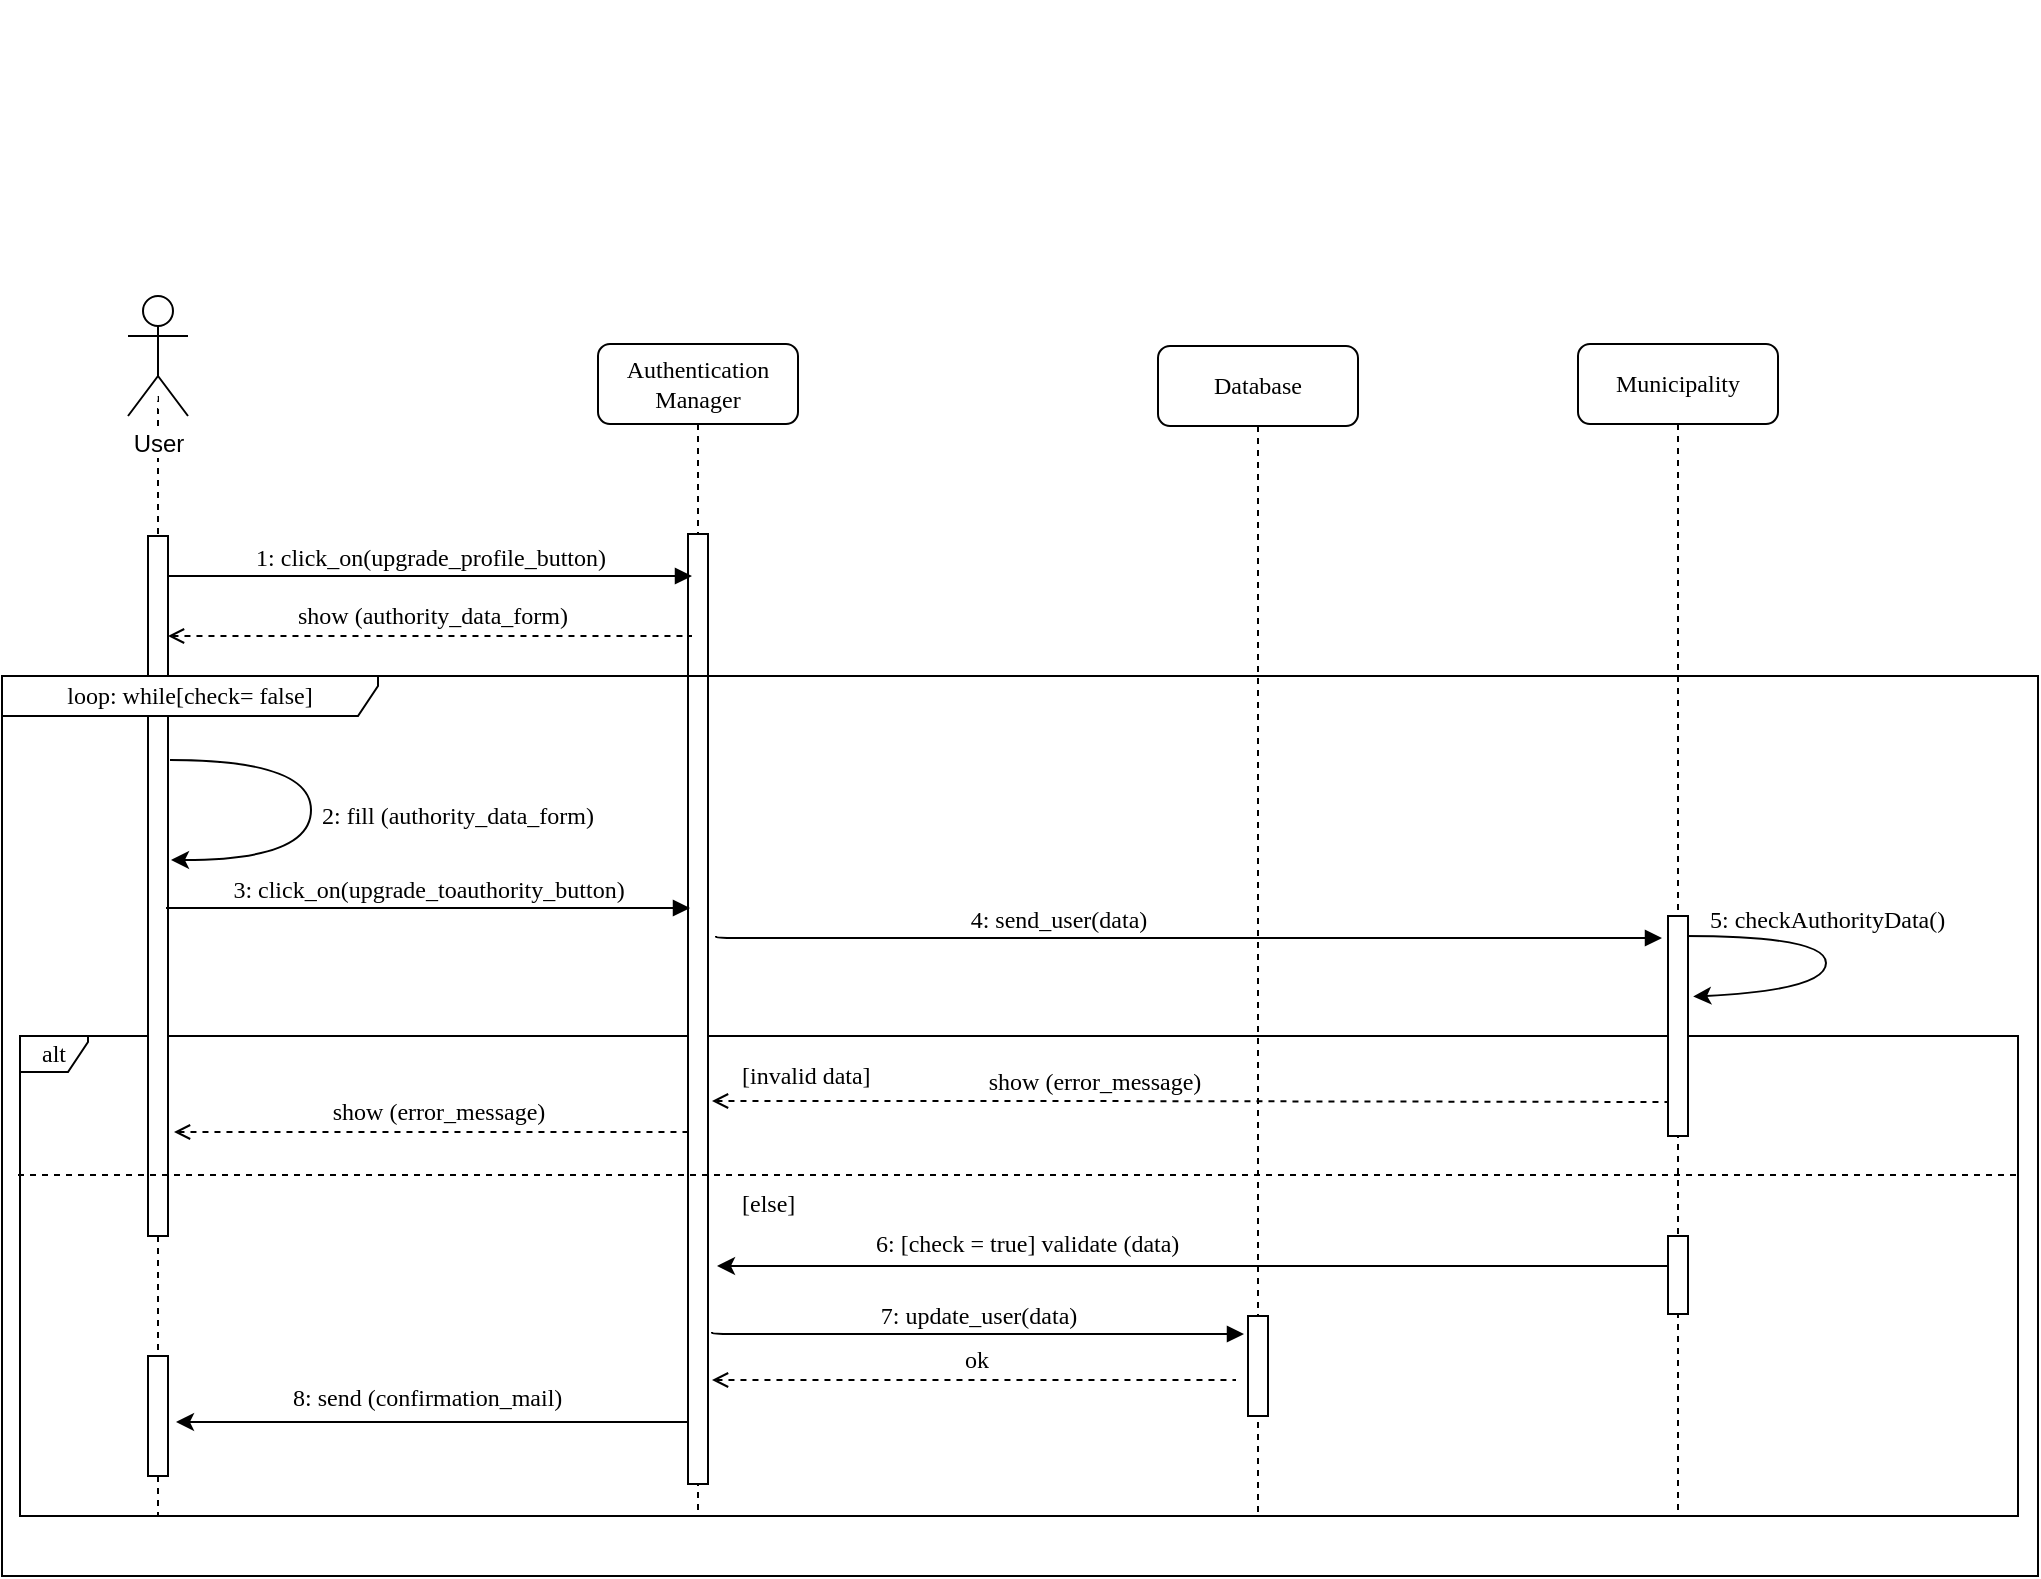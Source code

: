 <mxfile type="device" version="12.1.4" pages="1"><diagram id="13e1069c-82ec-6db2-03f1-153e76fe0fe0" name="Page-1"><mxGraphModel shadow="0" math="0" background="#ffffff" pageHeight="850" pageWidth="1100" pageScale="1" page="1" fold="1" arrows="1" connect="1" tooltips="1" guides="1" gridSize="10" dy="1371" dx="1024" grid="1"><root><mxCell id="0"/><mxCell id="1" parent="0"/><mxCell id="45o1ah1FTxN9ZP7xYf2N-52" value="&lt;font color=&quot;#000000&quot;&gt;alt&lt;/font&gt;" parent="1" style="shape=umlFrame;whiteSpace=wrap;html=1;labelBackgroundColor=none;fontFamily=Verdana;fontColor=#FFFFFF;width=34;height=18;" vertex="1"><mxGeometry as="geometry" height="240" width="999" y="470" x="81"/></mxCell><mxCell id="45o1ah1FTxN9ZP7xYf2N-80" value="" parent="1" style="endArrow=classic;html=1;fontFamily=Verdana;fontColor=#FFFFFF;" edge="1"><mxGeometry as="geometry" height="50" width="50" relative="1"><mxPoint as="sourcePoint" y="585" x="911"/><mxPoint as="targetPoint" y="585" x="429.5"/></mxGeometry></mxCell><mxCell id="45o1ah1FTxN9ZP7xYf2N-81" value="&lt;font color=&quot;#000000&quot;&gt;6: [check = true] validate (data)&lt;/font&gt;xt" parent="45o1ah1FTxN9ZP7xYf2N-80" style="text;html=1;resizable=0;points=[];align=center;verticalAlign=middle;labelBackgroundColor=none;fontFamily=Verdana;fontColor=#FFFFFF;" vertex="1" connectable="0"><mxGeometry as="geometry" relative="1" y="-3" x="-0.223"><mxPoint as="offset" y="-8" x="-135"/></mxGeometry></mxCell><mxCell id="45o1ah1FTxN9ZP7xYf2N-77" value="" parent="1" style="endArrow=none;dashed=1;html=1;fontColor=#FFFFFF;startArrow=open;startFill=0;" edge="1"><mxGeometry as="geometry" height="50" width="50" relative="1"><mxPoint as="sourcePoint" y="502.5" x="427"/><mxPoint as="targetPoint" y="503" x="910"/><Array as="points"><mxPoint y="502.5" x="597"/></Array></mxGeometry></mxCell><mxCell id="45o1ah1FTxN9ZP7xYf2N-78" value="&lt;font color=&quot;#000000&quot;&gt;show (error_message)&lt;/font&gt;" parent="45o1ah1FTxN9ZP7xYf2N-77" style="text;html=1;resizable=0;points=[];align=center;verticalAlign=middle;labelBackgroundColor=#ffffff;fontColor=#FFFFFF;fontFamily=Verdana;" vertex="1" connectable="0"><mxGeometry as="geometry" relative="1" y="58" x="0.45"><mxPoint as="offset" y="48" x="-159"/></mxGeometry></mxCell><mxCell id="45o1ah1FTxN9ZP7xYf2N-56" value="" parent="1" style="endArrow=none;dashed=1;html=1;fontColor=#FFFFFF;startArrow=open;startFill=0;" edge="1"><mxGeometry as="geometry" height="50" width="50" relative="1"><mxPoint as="sourcePoint" y="518" x="158"/><mxPoint as="targetPoint" y="518" x="420"/><Array as="points"><mxPoint y="518" x="328"/></Array></mxGeometry></mxCell><mxCell id="45o1ah1FTxN9ZP7xYf2N-57" value="&lt;font color=&quot;#000000&quot;&gt;show (error_message)&lt;/font&gt;" parent="45o1ah1FTxN9ZP7xYf2N-56" style="text;html=1;resizable=0;points=[];align=center;verticalAlign=middle;labelBackgroundColor=#ffffff;fontColor=#FFFFFF;fontFamily=Verdana;" vertex="1" connectable="0"><mxGeometry as="geometry" relative="1" y="58" x="0.45"><mxPoint as="offset" y="48" x="-58"/></mxGeometry></mxCell><mxCell id="45o1ah1FTxN9ZP7xYf2N-29" value="" parent="1" style="endArrow=classic;html=1;fontFamily=Verdana;fontColor=#FFFFFF;" edge="1"><mxGeometry as="geometry" height="50" width="50" relative="1"><mxPoint as="sourcePoint" y="663" x="422"/><mxPoint as="targetPoint" y="663" x="159"/></mxGeometry></mxCell><mxCell id="45o1ah1FTxN9ZP7xYf2N-30" value="&lt;font color=&quot;#000000&quot;&gt;8: send (confirmation_mail)&lt;/font&gt;t" parent="45o1ah1FTxN9ZP7xYf2N-29" style="text;html=1;resizable=0;points=[];align=center;verticalAlign=middle;labelBackgroundColor=none;fontFamily=Verdana;fontColor=#FFFFFF;" vertex="1" connectable="0"><mxGeometry as="geometry" relative="1" y="-3" x="-0.223"><mxPoint as="offset" y="-9" x="-34"/></mxGeometry></mxCell><mxCell id="7baba1c4bc27f4b0-2" value="Authentication Manager" parent="1" style="shape=umlLifeline;perimeter=lifelinePerimeter;whiteSpace=wrap;html=1;container=1;collapsible=0;recursiveResize=0;outlineConnect=0;rounded=1;shadow=0;comic=0;labelBackgroundColor=none;strokeColor=#000000;strokeWidth=1;fillColor=#FFFFFF;fontFamily=Verdana;fontSize=12;fontColor=#000000;align=center;" vertex="1"><mxGeometry as="geometry" height="586" width="100" y="124" x="370"/></mxCell><mxCell id="7baba1c4bc27f4b0-10" value="" parent="7baba1c4bc27f4b0-2" style="html=1;points=[];perimeter=orthogonalPerimeter;rounded=0;shadow=0;comic=0;labelBackgroundColor=none;strokeColor=#000000;strokeWidth=1;fillColor=#FFFFFF;fontFamily=Verdana;fontSize=12;fontColor=#000000;align=center;" vertex="1"><mxGeometry as="geometry" height="475" width="10" y="95" x="45"/></mxCell><mxCell id="7baba1c4bc27f4b0-3" value="Database" parent="1" style="shape=umlLifeline;perimeter=lifelinePerimeter;whiteSpace=wrap;html=1;container=1;collapsible=0;recursiveResize=0;outlineConnect=0;rounded=1;shadow=0;comic=0;labelBackgroundColor=none;strokeColor=#000000;strokeWidth=1;fillColor=#FFFFFF;fontFamily=Verdana;fontSize=12;fontColor=#000000;align=center;" vertex="1"><mxGeometry as="geometry" height="585" width="100" y="125" x="650"/></mxCell><mxCell id="7baba1c4bc27f4b0-13" value="" parent="7baba1c4bc27f4b0-3" style="html=1;points=[];perimeter=orthogonalPerimeter;rounded=0;shadow=0;comic=0;labelBackgroundColor=none;strokeColor=#000000;strokeWidth=1;fillColor=#FFFFFF;fontFamily=Verdana;fontSize=12;fontColor=#000000;align=center;" vertex="1"><mxGeometry as="geometry" height="50" width="10" y="485" x="45"/></mxCell><mxCell id="7baba1c4bc27f4b0-8" value=":Object" parent="1" style="shape=umlLifeline;perimeter=lifelinePerimeter;whiteSpace=wrap;html=1;container=1;collapsible=0;recursiveResize=0;outlineConnect=0;rounded=1;shadow=0;comic=0;labelBackgroundColor=none;strokeColor=#000000;strokeWidth=1;fillColor=#FFFFFF;fontFamily=Verdana;fontSize=12;fontColor=#FFFFFF;align=center;size=0;" vertex="1"><mxGeometry as="geometry" height="560" width="100" y="150" x="100"/></mxCell><mxCell id="7baba1c4bc27f4b0-9" value="" parent="7baba1c4bc27f4b0-8" style="html=1;points=[];perimeter=orthogonalPerimeter;rounded=0;shadow=0;comic=0;labelBackgroundColor=none;strokeColor=#000000;strokeWidth=1;fillColor=#FFFFFF;fontFamily=Verdana;fontSize=12;fontColor=#000000;align=center;" vertex="1"><mxGeometry as="geometry" height="350" width="10" y="70" x="45"/></mxCell><mxCell id="45o1ah1FTxN9ZP7xYf2N-1" value="User" parent="7baba1c4bc27f4b0-8" style="shape=umlActor;verticalLabelPosition=bottom;labelBackgroundColor=#ffffff;verticalAlign=top;html=1;outlineConnect=0;" vertex="1"><mxGeometry as="geometry" height="60" width="30" y="-50" x="35"/></mxCell><mxCell id="45o1ah1FTxN9ZP7xYf2N-64" value="" parent="7baba1c4bc27f4b0-8" style="html=1;points=[];perimeter=orthogonalPerimeter;rounded=0;shadow=0;comic=0;labelBackgroundColor=none;strokeColor=#000000;strokeWidth=1;fillColor=#FFFFFF;fontFamily=Verdana;fontSize=12;fontColor=#000000;align=center;" vertex="1"><mxGeometry as="geometry" height="60" width="10" y="480" x="45"/></mxCell><mxCell id="45o1ah1FTxN9ZP7xYf2N-7" value="Text" parent="1" style="text;html=1;resizable=0;points=[];autosize=1;align=left;verticalAlign=top;spacingTop=-4;fontColor=#FFFFFF;" vertex="1"><mxGeometry as="geometry" height="20" width="40" y="104" x="167"/></mxCell><mxCell id="45o1ah1FTxN9ZP7xYf2N-16" value="" parent="1" style="endArrow=classic;html=1;fontColor=#FFFFFF;curved=1;" edge="1"><mxGeometry as="geometry" height="50" width="50" relative="1"><mxPoint as="sourcePoint" y="332" x="156"/><mxPoint as="targetPoint" y="382" x="156.5"/><Array as="points"><mxPoint y="332" x="226.5"/><mxPoint y="382" x="226.5"/></Array></mxGeometry></mxCell><mxCell id="45o1ah1FTxN9ZP7xYf2N-17" value="&lt;font color=&quot;#000000&quot;&gt;2&lt;/font&gt;&lt;font color=&quot;#000000&quot;&gt;: fill (authority_data_form)&lt;/font&gt;" parent="1" style="text;html=1;resizable=0;points=[];autosize=1;align=left;verticalAlign=top;spacingTop=-4;fontColor=#FFFFFF;fontFamily=Verdana;" vertex="1"><mxGeometry as="geometry" height="20" width="190" y="350" x="230"/></mxCell><mxCell id="45o1ah1FTxN9ZP7xYf2N-20" value="" parent="1" style="endArrow=classic;html=1;fontColor=#FFFFFF;curved=1;entryX=1.26;entryY=0.366;entryDx=0;entryDy=0;entryPerimeter=0;" edge="1" target="45o1ah1FTxN9ZP7xYf2N-71"><mxGeometry as="geometry" height="50" width="50" relative="1"><mxPoint as="sourcePoint" y="420" x="913.5"/><mxPoint as="targetPoint" y="470" x="914"/><Array as="points"><mxPoint y="420" x="984"/><mxPoint y="447" x="984"/></Array></mxGeometry></mxCell><mxCell id="45o1ah1FTxN9ZP7xYf2N-40" value="Text" parent="1" style="text;html=1;resizable=0;points=[];autosize=1;align=left;verticalAlign=top;spacingTop=-4;fontFamily=Verdana;fontColor=#FFFFFF;" vertex="1"><mxGeometry as="geometry" height="20" width="40" y="382" x="984"/></mxCell><mxCell id="45o1ah1FTxN9ZP7xYf2N-42" value="Text" parent="1" style="text;html=1;resizable=0;points=[];autosize=1;align=left;verticalAlign=top;spacingTop=-4;fontFamily=Verdana;fontColor=#FFFFFF;" vertex="1"><mxGeometry as="geometry" height="20" width="40" y="10" x="984"/></mxCell><mxCell id="45o1ah1FTxN9ZP7xYf2N-43" value="Text" parent="1" style="text;html=1;resizable=0;points=[];autosize=1;align=left;verticalAlign=top;spacingTop=-4;fontFamily=Verdana;fontColor=#FFFFFF;" vertex="1"><mxGeometry as="geometry" height="20" width="40" y="159" x="780"/></mxCell><mxCell id="45o1ah1FTxN9ZP7xYf2N-44" value="Text" parent="1" style="text;html=1;resizable=0;points=[];autosize=1;align=left;verticalAlign=top;spacingTop=-4;fontFamily=Verdana;fontColor=#FFFFFF;" vertex="1"><mxGeometry as="geometry" height="20" width="40" y="-48" x="778"/></mxCell><mxCell id="45o1ah1FTxN9ZP7xYf2N-45" value="Text" parent="1" style="text;html=1;resizable=0;points=[];autosize=1;align=left;verticalAlign=top;spacingTop=-4;fontFamily=Verdana;fontColor=#FFFFFF;" vertex="1"><mxGeometry as="geometry" height="20" width="40" y="67" x="778"/></mxCell><mxCell id="45o1ah1FTxN9ZP7xYf2N-54" value="" parent="1" style="endArrow=none;dashed=1;html=1;fontFamily=Verdana;fontColor=#FFFFFF;" edge="1"><mxGeometry as="geometry" height="50" width="50" relative="1"><mxPoint as="sourcePoint" y="539.5" x="80"/><mxPoint as="targetPoint" y="539.5" x="1080"/></mxGeometry></mxCell><mxCell id="45o1ah1FTxN9ZP7xYf2N-55" value="&lt;font color=&quot;#000000&quot;&gt;[invalid data]&lt;/font&gt;" parent="1" style="text;html=1;resizable=0;points=[];autosize=1;align=left;verticalAlign=top;spacingTop=-4;fontFamily=Verdana;fontColor=#FFFFFF;" vertex="1"><mxGeometry as="geometry" height="20" width="100" y="480" x="440"/></mxCell><mxCell id="45o1ah1FTxN9ZP7xYf2N-58" value="&lt;font color=&quot;#000000&quot;&gt;[else]&lt;/font&gt;" parent="1" style="text;html=1;resizable=0;points=[];autosize=1;align=left;verticalAlign=top;spacingTop=-4;fontFamily=Verdana;fontColor=#FFFFFF;" vertex="1"><mxGeometry as="geometry" height="20" width="50" y="544" x="440"/></mxCell><mxCell id="45o1ah1FTxN9ZP7xYf2N-61" value="7: update_user(data)" parent="1" style="html=1;verticalAlign=bottom;endArrow=block;labelBackgroundColor=none;fontFamily=Verdana;fontSize=12;edgeStyle=elbowEdgeStyle;elbow=vertical;exitX=-0.36;exitY=0.877;exitDx=0;exitDy=0;exitPerimeter=0;entryX=0.5;entryY=0.22;entryDx=0;entryDy=0;entryPerimeter=0;" edge="1"><mxGeometry as="geometry" relative="1"><mxPoint as="sourcePoint" y="618" x="427"/><mxPoint as="targetPoint" y="619" x="693"/><mxPoint as="offset"/><Array as="points"><mxPoint y="619" x="411"/></Array></mxGeometry></mxCell><mxCell id="45o1ah1FTxN9ZP7xYf2N-62" value="" parent="1" style="endArrow=none;dashed=1;html=1;fontColor=#FFFFFF;startArrow=open;startFill=0;" edge="1"><mxGeometry as="geometry" height="50" width="50" relative="1"><mxPoint as="sourcePoint" y="642" x="427"/><mxPoint as="targetPoint" y="642" x="689"/><Array as="points"><mxPoint y="642" x="597"/></Array></mxGeometry></mxCell><mxCell id="45o1ah1FTxN9ZP7xYf2N-63" value="&lt;font color=&quot;#000000&quot;&gt;ok&lt;/font&gt;" parent="45o1ah1FTxN9ZP7xYf2N-62" style="text;html=1;resizable=0;points=[];align=center;verticalAlign=middle;labelBackgroundColor=#ffffff;fontColor=#FFFFFF;fontFamily=Verdana;" vertex="1" connectable="0"><mxGeometry as="geometry" relative="1" y="58" x="0.45"><mxPoint as="offset" y="48" x="-58"/></mxGeometry></mxCell><mxCell id="45o1ah1FTxN9ZP7xYf2N-66" value="1: click_on(upgrade_profile_button)" parent="1" style="html=1;verticalAlign=bottom;endArrow=block;entryX=0;entryY=0;labelBackgroundColor=none;fontFamily=Verdana;fontSize=12;edgeStyle=elbowEdgeStyle;elbow=vertical;" edge="1"><mxGeometry as="geometry" relative="1"><mxPoint as="sourcePoint" y="240" x="155"/><mxPoint as="targetPoint" y="240" x="417"/></mxGeometry></mxCell><mxCell id="45o1ah1FTxN9ZP7xYf2N-68" value="" parent="1" style="endArrow=none;dashed=1;html=1;fontColor=#FFFFFF;startArrow=open;startFill=0;" edge="1"><mxGeometry as="geometry" height="50" width="50" relative="1"><mxPoint as="sourcePoint" y="270" x="155"/><mxPoint as="targetPoint" y="270" x="417"/><Array as="points"><mxPoint y="270" x="325"/></Array></mxGeometry></mxCell><mxCell id="45o1ah1FTxN9ZP7xYf2N-69" value="&lt;font color=&quot;#000000&quot;&gt;show (authority_data_form)&lt;/font&gt;" parent="45o1ah1FTxN9ZP7xYf2N-68" style="text;html=1;resizable=0;points=[];align=center;verticalAlign=middle;labelBackgroundColor=#ffffff;fontColor=#FFFFFF;fontFamily=Verdana;" vertex="1" connectable="0"><mxGeometry as="geometry" relative="1" y="58" x="0.45"><mxPoint as="offset" y="48" x="-58"/></mxGeometry></mxCell><mxCell id="45o1ah1FTxN9ZP7xYf2N-70" value="Municipality" parent="1" style="shape=umlLifeline;perimeter=lifelinePerimeter;whiteSpace=wrap;html=1;container=1;collapsible=0;recursiveResize=0;outlineConnect=0;rounded=1;shadow=0;comic=0;labelBackgroundColor=none;strokeColor=#000000;strokeWidth=1;fillColor=#FFFFFF;fontFamily=Verdana;fontSize=12;fontColor=#000000;align=center;" vertex="1"><mxGeometry as="geometry" height="586" width="100" y="124" x="860"/></mxCell><mxCell id="45o1ah1FTxN9ZP7xYf2N-71" value="" parent="45o1ah1FTxN9ZP7xYf2N-70" style="html=1;points=[];perimeter=orthogonalPerimeter;rounded=0;shadow=0;comic=0;labelBackgroundColor=none;strokeColor=#000000;strokeWidth=1;fillColor=#FFFFFF;fontFamily=Verdana;fontSize=12;fontColor=#000000;align=center;" vertex="1"><mxGeometry as="geometry" height="110" width="10" y="286" x="45"/></mxCell><mxCell id="45o1ah1FTxN9ZP7xYf2N-79" value="" parent="45o1ah1FTxN9ZP7xYf2N-70" style="html=1;points=[];perimeter=orthogonalPerimeter;rounded=0;shadow=0;comic=0;labelBackgroundColor=none;strokeColor=#000000;strokeWidth=1;fillColor=#FFFFFF;fontFamily=Verdana;fontSize=12;fontColor=#000000;align=center;" vertex="1"><mxGeometry as="geometry" height="39" width="10" y="446" x="45"/></mxCell><mxCell id="45o1ah1FTxN9ZP7xYf2N-73" value="3: click_on(upgrade_toauthority_button)" parent="1" style="html=1;verticalAlign=bottom;endArrow=block;entryX=0;entryY=0;labelBackgroundColor=none;fontFamily=Verdana;fontSize=12;edgeStyle=elbowEdgeStyle;elbow=vertical;" edge="1"><mxGeometry as="geometry" relative="1"><mxPoint as="sourcePoint" y="406" x="154"/><mxPoint as="targetPoint" y="406" x="416"/></mxGeometry></mxCell><mxCell id="45o1ah1FTxN9ZP7xYf2N-74" value="4: send_user(data)" parent="1" style="html=1;verticalAlign=bottom;endArrow=block;labelBackgroundColor=none;fontFamily=Verdana;fontSize=12;edgeStyle=elbowEdgeStyle;elbow=vertical;exitX=-0.36;exitY=0.877;exitDx=0;exitDy=0;exitPerimeter=0;" edge="1"><mxGeometry as="geometry" relative="1" x="-0.274"><mxPoint as="sourcePoint" y="420" x="429"/><mxPoint as="targetPoint" y="421" x="902"/><mxPoint as="offset"/><Array as="points"><mxPoint y="421" x="413"/></Array></mxGeometry></mxCell><mxCell id="45o1ah1FTxN9ZP7xYf2N-21" value="&lt;font color=&quot;#000000&quot;&gt;5&lt;/font&gt;&lt;font color=&quot;#000000&quot;&gt;: checkAuthorityData()&lt;/font&gt;" parent="1" style="text;html=1;resizable=0;points=[];autosize=1;align=left;verticalAlign=top;spacingTop=-4;fontColor=#FFFFFF;fontFamily=Verdana;" vertex="1"><mxGeometry as="geometry" height="20" width="160" y="402" x="924"/></mxCell><mxCell id="45o1ah1FTxN9ZP7xYf2N-48" value="&lt;font color=&quot;#000000&quot;&gt;loop: while[check= false]&lt;/font&gt;" parent="1" style="shape=umlFrame;whiteSpace=wrap;html=1;labelBackgroundColor=none;fontFamily=Verdana;fontColor=#FFFFFF;width=188;height=20;" vertex="1"><mxGeometry as="geometry" height="450" width="1018" y="290" x="72"/></mxCell></root></mxGraphModel></diagram></mxfile>